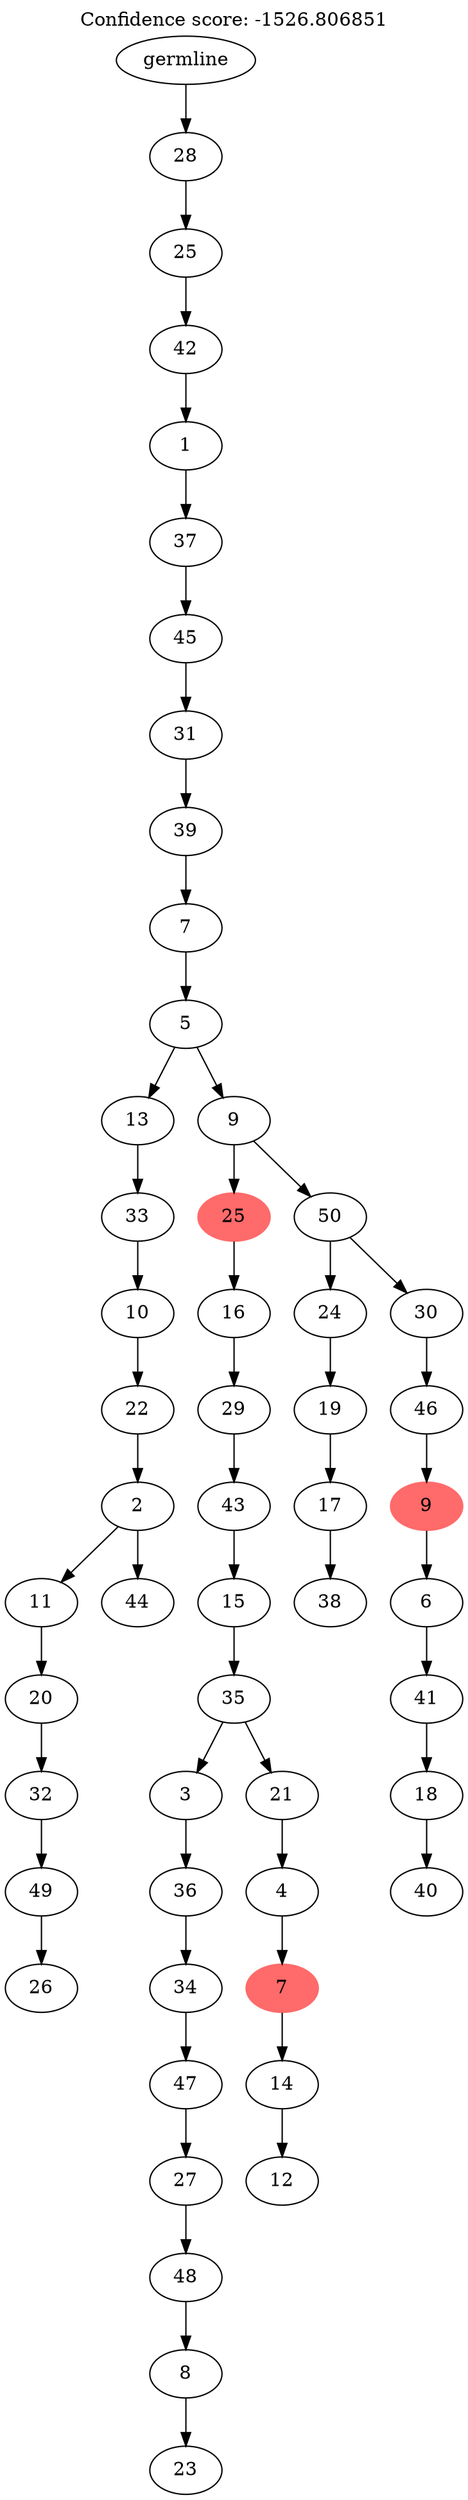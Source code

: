 digraph g {
	"51" -> "52";
	"52" [label="26"];
	"50" -> "51";
	"51" [label="49"];
	"49" -> "50";
	"50" [label="32"];
	"48" -> "49";
	"49" [label="20"];
	"47" -> "48";
	"48" [label="11"];
	"47" -> "53";
	"53" [label="44"];
	"46" -> "47";
	"47" [label="2"];
	"45" -> "46";
	"46" [label="22"];
	"44" -> "45";
	"45" [label="10"];
	"43" -> "44";
	"44" [label="33"];
	"41" -> "42";
	"42" [label="23"];
	"40" -> "41";
	"41" [label="8"];
	"39" -> "40";
	"40" [label="48"];
	"38" -> "39";
	"39" [label="27"];
	"37" -> "38";
	"38" [label="47"];
	"36" -> "37";
	"37" [label="34"];
	"35" -> "36";
	"36" [label="36"];
	"33" -> "34";
	"34" [label="12"];
	"32" -> "33";
	"33" [label="14"];
	"31" -> "32";
	"32" [color=indianred1, style=filled, label="7"];
	"30" -> "31";
	"31" [label="4"];
	"29" -> "30";
	"30" [label="21"];
	"29" -> "35";
	"35" [label="3"];
	"28" -> "29";
	"29" [label="35"];
	"27" -> "28";
	"28" [label="15"];
	"26" -> "27";
	"27" [label="43"];
	"25" -> "26";
	"26" [label="29"];
	"24" -> "25";
	"25" [label="16"];
	"22" -> "23";
	"23" [label="38"];
	"21" -> "22";
	"22" [label="17"];
	"20" -> "21";
	"21" [label="19"];
	"18" -> "19";
	"19" [label="40"];
	"17" -> "18";
	"18" [label="18"];
	"16" -> "17";
	"17" [label="41"];
	"15" -> "16";
	"16" [label="6"];
	"14" -> "15";
	"15" [color=indianred1, style=filled, label="9"];
	"13" -> "14";
	"14" [label="46"];
	"12" -> "13";
	"13" [label="30"];
	"12" -> "20";
	"20" [label="24"];
	"11" -> "12";
	"12" [label="50"];
	"11" -> "24";
	"24" [color=indianred1, style=filled, label="25"];
	"10" -> "11";
	"11" [label="9"];
	"10" -> "43";
	"43" [label="13"];
	"9" -> "10";
	"10" [label="5"];
	"8" -> "9";
	"9" [label="7"];
	"7" -> "8";
	"8" [label="39"];
	"6" -> "7";
	"7" [label="31"];
	"5" -> "6";
	"6" [label="45"];
	"4" -> "5";
	"5" [label="37"];
	"3" -> "4";
	"4" [label="1"];
	"2" -> "3";
	"3" [label="42"];
	"1" -> "2";
	"2" [label="25"];
	"0" -> "1";
	"1" [label="28"];
	"0" [label="germline"];
	labelloc="t";
	label="Confidence score: -1526.806851";
}
